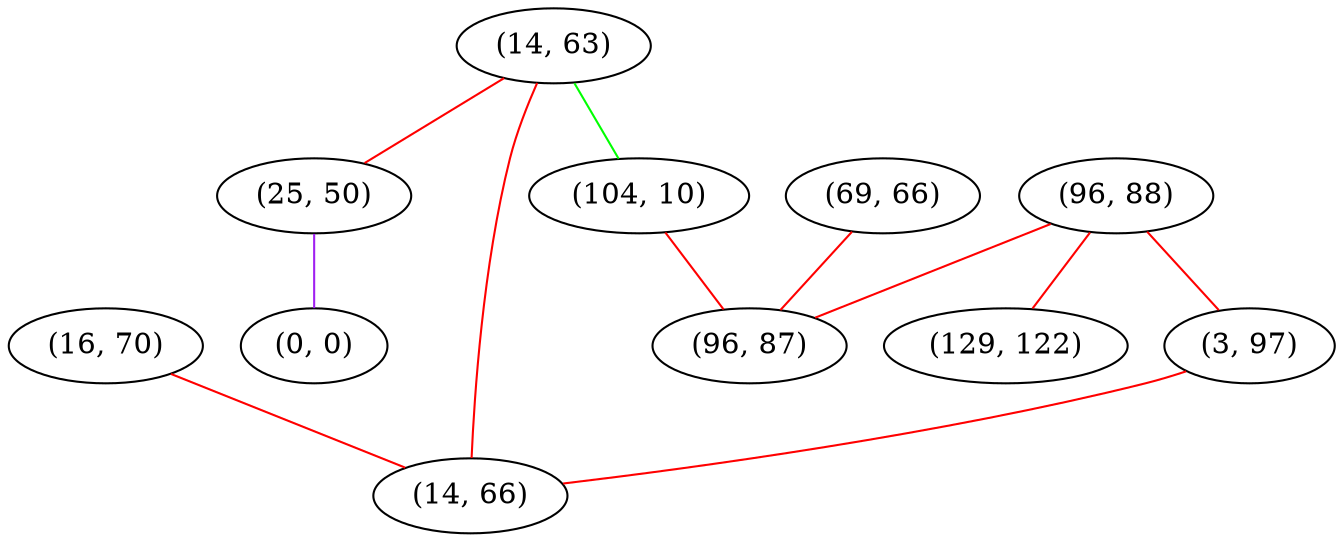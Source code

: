 graph "" {
"(16, 70)";
"(96, 88)";
"(14, 63)";
"(129, 122)";
"(3, 97)";
"(104, 10)";
"(25, 50)";
"(0, 0)";
"(14, 66)";
"(69, 66)";
"(96, 87)";
"(16, 70)" -- "(14, 66)"  [color=red, key=0, weight=1];
"(96, 88)" -- "(129, 122)"  [color=red, key=0, weight=1];
"(96, 88)" -- "(3, 97)"  [color=red, key=0, weight=1];
"(96, 88)" -- "(96, 87)"  [color=red, key=0, weight=1];
"(14, 63)" -- "(25, 50)"  [color=red, key=0, weight=1];
"(14, 63)" -- "(14, 66)"  [color=red, key=0, weight=1];
"(14, 63)" -- "(104, 10)"  [color=green, key=0, weight=2];
"(3, 97)" -- "(14, 66)"  [color=red, key=0, weight=1];
"(104, 10)" -- "(96, 87)"  [color=red, key=0, weight=1];
"(25, 50)" -- "(0, 0)"  [color=purple, key=0, weight=4];
"(69, 66)" -- "(96, 87)"  [color=red, key=0, weight=1];
}
